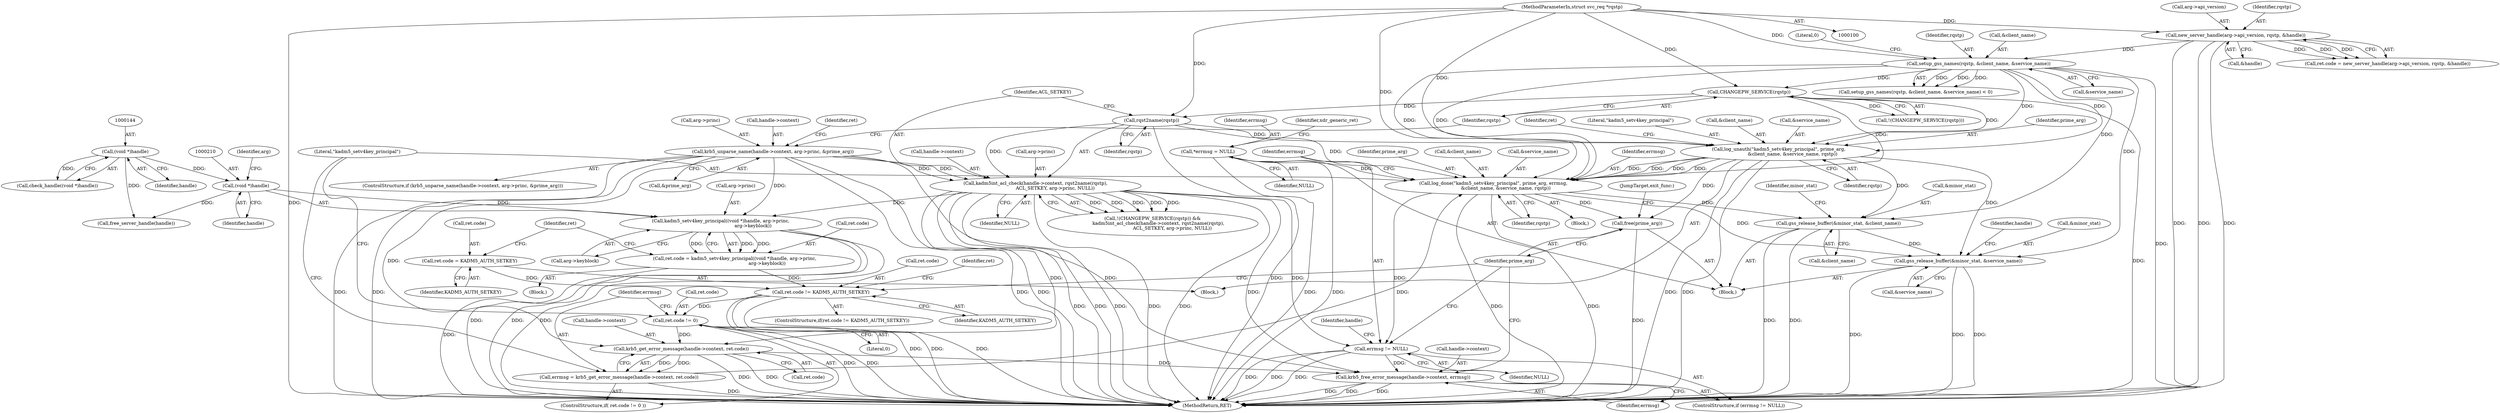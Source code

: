 digraph "0_krb5_83ed75feba32e46f736fcce0d96a0445f29b96c2_22@pointer" {
"1000255" [label="(Call,log_done(\"kadm5_setv4key_principal\", prime_arg, errmsg,\n                 &client_name, &service_name, rqstp))"];
"1000220" [label="(Call,log_unauth(\"kadm5_setv4key_principal\", prime_arg,\n                   &client_name, &service_name, rqstp))"];
"1000156" [label="(Call,setup_gss_names(rqstp, &client_name, &service_name))"];
"1000129" [label="(Call,new_server_handle(arg->api_version, rqstp, &handle))"];
"1000102" [label="(MethodParameterIn,struct svc_req *rqstp)"];
"1000190" [label="(Call,CHANGEPW_SERVICE(rqstp))"];
"1000196" [label="(Call,rqst2name(rqstp))"];
"1000117" [label="(Call,*errmsg = NULL)"];
"1000246" [label="(Call,errmsg = krb5_get_error_message(handle->context, ret.code))"];
"1000248" [label="(Call,krb5_get_error_message(handle->context, ret.code))"];
"1000171" [label="(Call,krb5_unparse_name(handle->context, arg->princ, &prime_arg))"];
"1000192" [label="(Call,kadm5int_acl_check(handle->context, rqst2name(rqstp),\n                           ACL_SETKEY, arg->princ, NULL))"];
"1000241" [label="(Call,ret.code != 0)"];
"1000234" [label="(Call,ret.code != KADM5_AUTH_SETKEY)"];
"1000228" [label="(Call,ret.code = KADM5_AUTH_SETKEY)"];
"1000204" [label="(Call,ret.code = kadm5_setv4key_principal((void *)handle, arg->princ,\n                                            arg->keyblock))"];
"1000208" [label="(Call,kadm5_setv4key_principal((void *)handle, arg->princ,\n                                            arg->keyblock))"];
"1000209" [label="(Call,(void *)handle)"];
"1000143" [label="(Call,(void *)handle)"];
"1000265" [label="(Call,errmsg != NULL)"];
"1000268" [label="(Call,krb5_free_error_message(handle->context, errmsg))"];
"1000273" [label="(Call,free(prime_arg))"];
"1000276" [label="(Call,gss_release_buffer(&minor_stat, &client_name))"];
"1000281" [label="(Call,gss_release_buffer(&minor_stat, &service_name))"];
"1000242" [label="(Call,ret.code)"];
"1000243" [label="(Identifier,ret)"];
"1000220" [label="(Call,log_unauth(\"kadm5_setv4key_principal\", prime_arg,\n                   &client_name, &service_name, rqstp))"];
"1000258" [label="(Identifier,errmsg)"];
"1000257" [label="(Identifier,prime_arg)"];
"1000273" [label="(Call,free(prime_arg))"];
"1000232" [label="(Identifier,KADM5_AUTH_SETKEY)"];
"1000212" [label="(Call,arg->princ)"];
"1000270" [label="(Identifier,handle)"];
"1000117" [label="(Call,*errmsg = NULL)"];
"1000213" [label="(Identifier,arg)"];
"1000277" [label="(Call,&minor_stat)"];
"1000219" [label="(Block,)"];
"1000156" [label="(Call,setup_gss_names(rqstp, &client_name, &service_name))"];
"1000118" [label="(Identifier,errmsg)"];
"1000211" [label="(Identifier,handle)"];
"1000178" [label="(Call,&prime_arg)"];
"1000240" [label="(ControlStructure,if( ret.code != 0 ))"];
"1000162" [label="(Literal,0)"];
"1000265" [label="(Call,errmsg != NULL)"];
"1000228" [label="(Call,ret.code = KADM5_AUTH_SETKEY)"];
"1000275" [label="(JumpTarget,exit_func:)"];
"1000233" [label="(ControlStructure,if(ret.code != KADM5_AUTH_SETKEY))"];
"1000241" [label="(Call,ret.code != 0)"];
"1000170" [label="(ControlStructure,if (krb5_unparse_name(handle->context, arg->princ, &prime_arg)))"];
"1000145" [label="(Identifier,handle)"];
"1000234" [label="(Call,ret.code != KADM5_AUTH_SETKEY)"];
"1000209" [label="(Call,(void *)handle)"];
"1000236" [label="(Identifier,ret)"];
"1000227" [label="(Identifier,rqstp)"];
"1000287" [label="(Identifier,handle)"];
"1000247" [label="(Identifier,errmsg)"];
"1000252" [label="(Call,ret.code)"];
"1000291" [label="(MethodReturn,RET)"];
"1000256" [label="(Literal,\"kadm5_setv4key_principal\")"];
"1000143" [label="(Call,(void *)handle)"];
"1000215" [label="(Call,arg->keyblock)"];
"1000205" [label="(Call,ret.code)"];
"1000248" [label="(Call,krb5_get_error_message(handle->context, ret.code))"];
"1000171" [label="(Call,krb5_unparse_name(handle->context, arg->princ, &prime_arg))"];
"1000189" [label="(Call,!(CHANGEPW_SERVICE(rqstp)))"];
"1000142" [label="(Call,check_handle((void *)handle))"];
"1000119" [label="(Identifier,NULL)"];
"1000160" [label="(Call,&service_name)"];
"1000264" [label="(ControlStructure,if (errmsg != NULL))"];
"1000245" [label="(Literal,0)"];
"1000102" [label="(MethodParameterIn,struct svc_req *rqstp)"];
"1000272" [label="(Identifier,errmsg)"];
"1000263" [label="(Identifier,rqstp)"];
"1000192" [label="(Call,kadm5int_acl_check(handle->context, rqst2name(rqstp),\n                           ACL_SETKEY, arg->princ, NULL))"];
"1000279" [label="(Call,&client_name)"];
"1000175" [label="(Call,arg->princ)"];
"1000281" [label="(Call,gss_release_buffer(&minor_stat, &service_name))"];
"1000130" [label="(Call,arg->api_version)"];
"1000222" [label="(Identifier,prime_arg)"];
"1000249" [label="(Call,handle->context)"];
"1000155" [label="(Call,setup_gss_names(rqstp, &client_name, &service_name) < 0)"];
"1000157" [label="(Identifier,rqstp)"];
"1000204" [label="(Call,ret.code = kadm5_setv4key_principal((void *)handle, arg->princ,\n                                            arg->keyblock))"];
"1000190" [label="(Call,CHANGEPW_SERVICE(rqstp))"];
"1000230" [label="(Identifier,ret)"];
"1000183" [label="(Identifier,ret)"];
"1000133" [label="(Identifier,rqstp)"];
"1000103" [label="(Block,)"];
"1000282" [label="(Call,&minor_stat)"];
"1000269" [label="(Call,handle->context)"];
"1000268" [label="(Call,krb5_free_error_message(handle->context, errmsg))"];
"1000283" [label="(Identifier,minor_stat)"];
"1000134" [label="(Call,&handle)"];
"1000274" [label="(Identifier,prime_arg)"];
"1000276" [label="(Call,gss_release_buffer(&minor_stat, &client_name))"];
"1000259" [label="(Call,&client_name)"];
"1000158" [label="(Call,&client_name)"];
"1000208" [label="(Call,kadm5_setv4key_principal((void *)handle, arg->princ,\n                                            arg->keyblock))"];
"1000121" [label="(Identifier,xdr_generic_ret)"];
"1000197" [label="(Identifier,rqstp)"];
"1000188" [label="(Call,!(CHANGEPW_SERVICE(rqstp)) &&\n        kadm5int_acl_check(handle->context, rqst2name(rqstp),\n                           ACL_SETKEY, arg->princ, NULL))"];
"1000198" [label="(Identifier,ACL_SETKEY)"];
"1000196" [label="(Call,rqst2name(rqstp))"];
"1000221" [label="(Literal,\"kadm5_setv4key_principal\")"];
"1000246" [label="(Call,errmsg = krb5_get_error_message(handle->context, ret.code))"];
"1000267" [label="(Identifier,NULL)"];
"1000191" [label="(Identifier,rqstp)"];
"1000223" [label="(Call,&client_name)"];
"1000284" [label="(Call,&service_name)"];
"1000225" [label="(Call,&service_name)"];
"1000286" [label="(Call,free_server_handle(handle))"];
"1000203" [label="(Block,)"];
"1000129" [label="(Call,new_server_handle(arg->api_version, rqstp, &handle))"];
"1000229" [label="(Call,ret.code)"];
"1000266" [label="(Identifier,errmsg)"];
"1000125" [label="(Call,ret.code = new_server_handle(arg->api_version, rqstp, &handle))"];
"1000255" [label="(Call,log_done(\"kadm5_setv4key_principal\", prime_arg, errmsg,\n                 &client_name, &service_name, rqstp))"];
"1000235" [label="(Call,ret.code)"];
"1000202" [label="(Identifier,NULL)"];
"1000238" [label="(Identifier,KADM5_AUTH_SETKEY)"];
"1000261" [label="(Call,&service_name)"];
"1000172" [label="(Call,handle->context)"];
"1000199" [label="(Call,arg->princ)"];
"1000193" [label="(Call,handle->context)"];
"1000239" [label="(Block,)"];
"1000255" -> "1000239"  [label="AST: "];
"1000255" -> "1000263"  [label="CFG: "];
"1000256" -> "1000255"  [label="AST: "];
"1000257" -> "1000255"  [label="AST: "];
"1000258" -> "1000255"  [label="AST: "];
"1000259" -> "1000255"  [label="AST: "];
"1000261" -> "1000255"  [label="AST: "];
"1000263" -> "1000255"  [label="AST: "];
"1000266" -> "1000255"  [label="CFG: "];
"1000255" -> "1000291"  [label="DDG: "];
"1000255" -> "1000291"  [label="DDG: "];
"1000220" -> "1000255"  [label="DDG: "];
"1000220" -> "1000255"  [label="DDG: "];
"1000220" -> "1000255"  [label="DDG: "];
"1000220" -> "1000255"  [label="DDG: "];
"1000117" -> "1000255"  [label="DDG: "];
"1000246" -> "1000255"  [label="DDG: "];
"1000156" -> "1000255"  [label="DDG: "];
"1000156" -> "1000255"  [label="DDG: "];
"1000190" -> "1000255"  [label="DDG: "];
"1000196" -> "1000255"  [label="DDG: "];
"1000102" -> "1000255"  [label="DDG: "];
"1000255" -> "1000265"  [label="DDG: "];
"1000255" -> "1000273"  [label="DDG: "];
"1000255" -> "1000276"  [label="DDG: "];
"1000255" -> "1000281"  [label="DDG: "];
"1000220" -> "1000219"  [label="AST: "];
"1000220" -> "1000227"  [label="CFG: "];
"1000221" -> "1000220"  [label="AST: "];
"1000222" -> "1000220"  [label="AST: "];
"1000223" -> "1000220"  [label="AST: "];
"1000225" -> "1000220"  [label="AST: "];
"1000227" -> "1000220"  [label="AST: "];
"1000230" -> "1000220"  [label="CFG: "];
"1000220" -> "1000291"  [label="DDG: "];
"1000220" -> "1000291"  [label="DDG: "];
"1000156" -> "1000220"  [label="DDG: "];
"1000156" -> "1000220"  [label="DDG: "];
"1000190" -> "1000220"  [label="DDG: "];
"1000196" -> "1000220"  [label="DDG: "];
"1000102" -> "1000220"  [label="DDG: "];
"1000220" -> "1000273"  [label="DDG: "];
"1000220" -> "1000276"  [label="DDG: "];
"1000220" -> "1000281"  [label="DDG: "];
"1000156" -> "1000155"  [label="AST: "];
"1000156" -> "1000160"  [label="CFG: "];
"1000157" -> "1000156"  [label="AST: "];
"1000158" -> "1000156"  [label="AST: "];
"1000160" -> "1000156"  [label="AST: "];
"1000162" -> "1000156"  [label="CFG: "];
"1000156" -> "1000291"  [label="DDG: "];
"1000156" -> "1000155"  [label="DDG: "];
"1000156" -> "1000155"  [label="DDG: "];
"1000156" -> "1000155"  [label="DDG: "];
"1000129" -> "1000156"  [label="DDG: "];
"1000102" -> "1000156"  [label="DDG: "];
"1000156" -> "1000190"  [label="DDG: "];
"1000156" -> "1000276"  [label="DDG: "];
"1000156" -> "1000281"  [label="DDG: "];
"1000129" -> "1000125"  [label="AST: "];
"1000129" -> "1000134"  [label="CFG: "];
"1000130" -> "1000129"  [label="AST: "];
"1000133" -> "1000129"  [label="AST: "];
"1000134" -> "1000129"  [label="AST: "];
"1000125" -> "1000129"  [label="CFG: "];
"1000129" -> "1000291"  [label="DDG: "];
"1000129" -> "1000291"  [label="DDG: "];
"1000129" -> "1000291"  [label="DDG: "];
"1000129" -> "1000125"  [label="DDG: "];
"1000129" -> "1000125"  [label="DDG: "];
"1000129" -> "1000125"  [label="DDG: "];
"1000102" -> "1000129"  [label="DDG: "];
"1000102" -> "1000100"  [label="AST: "];
"1000102" -> "1000291"  [label="DDG: "];
"1000102" -> "1000190"  [label="DDG: "];
"1000102" -> "1000196"  [label="DDG: "];
"1000190" -> "1000189"  [label="AST: "];
"1000190" -> "1000191"  [label="CFG: "];
"1000191" -> "1000190"  [label="AST: "];
"1000189" -> "1000190"  [label="CFG: "];
"1000190" -> "1000291"  [label="DDG: "];
"1000190" -> "1000189"  [label="DDG: "];
"1000190" -> "1000196"  [label="DDG: "];
"1000196" -> "1000192"  [label="AST: "];
"1000196" -> "1000197"  [label="CFG: "];
"1000197" -> "1000196"  [label="AST: "];
"1000198" -> "1000196"  [label="CFG: "];
"1000196" -> "1000291"  [label="DDG: "];
"1000196" -> "1000192"  [label="DDG: "];
"1000117" -> "1000103"  [label="AST: "];
"1000117" -> "1000119"  [label="CFG: "];
"1000118" -> "1000117"  [label="AST: "];
"1000119" -> "1000117"  [label="AST: "];
"1000121" -> "1000117"  [label="CFG: "];
"1000117" -> "1000291"  [label="DDG: "];
"1000117" -> "1000291"  [label="DDG: "];
"1000246" -> "1000240"  [label="AST: "];
"1000246" -> "1000248"  [label="CFG: "];
"1000247" -> "1000246"  [label="AST: "];
"1000248" -> "1000246"  [label="AST: "];
"1000256" -> "1000246"  [label="CFG: "];
"1000246" -> "1000291"  [label="DDG: "];
"1000248" -> "1000246"  [label="DDG: "];
"1000248" -> "1000246"  [label="DDG: "];
"1000248" -> "1000252"  [label="CFG: "];
"1000249" -> "1000248"  [label="AST: "];
"1000252" -> "1000248"  [label="AST: "];
"1000248" -> "1000291"  [label="DDG: "];
"1000248" -> "1000291"  [label="DDG: "];
"1000171" -> "1000248"  [label="DDG: "];
"1000192" -> "1000248"  [label="DDG: "];
"1000241" -> "1000248"  [label="DDG: "];
"1000248" -> "1000268"  [label="DDG: "];
"1000171" -> "1000170"  [label="AST: "];
"1000171" -> "1000178"  [label="CFG: "];
"1000172" -> "1000171"  [label="AST: "];
"1000175" -> "1000171"  [label="AST: "];
"1000178" -> "1000171"  [label="AST: "];
"1000183" -> "1000171"  [label="CFG: "];
"1000191" -> "1000171"  [label="CFG: "];
"1000171" -> "1000291"  [label="DDG: "];
"1000171" -> "1000291"  [label="DDG: "];
"1000171" -> "1000291"  [label="DDG: "];
"1000171" -> "1000291"  [label="DDG: "];
"1000171" -> "1000192"  [label="DDG: "];
"1000171" -> "1000192"  [label="DDG: "];
"1000171" -> "1000208"  [label="DDG: "];
"1000171" -> "1000268"  [label="DDG: "];
"1000192" -> "1000188"  [label="AST: "];
"1000192" -> "1000202"  [label="CFG: "];
"1000193" -> "1000192"  [label="AST: "];
"1000198" -> "1000192"  [label="AST: "];
"1000199" -> "1000192"  [label="AST: "];
"1000202" -> "1000192"  [label="AST: "];
"1000188" -> "1000192"  [label="CFG: "];
"1000192" -> "1000291"  [label="DDG: "];
"1000192" -> "1000291"  [label="DDG: "];
"1000192" -> "1000291"  [label="DDG: "];
"1000192" -> "1000291"  [label="DDG: "];
"1000192" -> "1000291"  [label="DDG: "];
"1000192" -> "1000188"  [label="DDG: "];
"1000192" -> "1000188"  [label="DDG: "];
"1000192" -> "1000188"  [label="DDG: "];
"1000192" -> "1000188"  [label="DDG: "];
"1000192" -> "1000188"  [label="DDG: "];
"1000192" -> "1000208"  [label="DDG: "];
"1000192" -> "1000265"  [label="DDG: "];
"1000192" -> "1000268"  [label="DDG: "];
"1000241" -> "1000240"  [label="AST: "];
"1000241" -> "1000245"  [label="CFG: "];
"1000242" -> "1000241"  [label="AST: "];
"1000245" -> "1000241"  [label="AST: "];
"1000247" -> "1000241"  [label="CFG: "];
"1000256" -> "1000241"  [label="CFG: "];
"1000241" -> "1000291"  [label="DDG: "];
"1000241" -> "1000291"  [label="DDG: "];
"1000234" -> "1000241"  [label="DDG: "];
"1000234" -> "1000233"  [label="AST: "];
"1000234" -> "1000238"  [label="CFG: "];
"1000235" -> "1000234"  [label="AST: "];
"1000238" -> "1000234"  [label="AST: "];
"1000243" -> "1000234"  [label="CFG: "];
"1000274" -> "1000234"  [label="CFG: "];
"1000234" -> "1000291"  [label="DDG: "];
"1000234" -> "1000291"  [label="DDG: "];
"1000234" -> "1000291"  [label="DDG: "];
"1000228" -> "1000234"  [label="DDG: "];
"1000204" -> "1000234"  [label="DDG: "];
"1000228" -> "1000219"  [label="AST: "];
"1000228" -> "1000232"  [label="CFG: "];
"1000229" -> "1000228"  [label="AST: "];
"1000232" -> "1000228"  [label="AST: "];
"1000236" -> "1000228"  [label="CFG: "];
"1000204" -> "1000203"  [label="AST: "];
"1000204" -> "1000208"  [label="CFG: "];
"1000205" -> "1000204"  [label="AST: "];
"1000208" -> "1000204"  [label="AST: "];
"1000236" -> "1000204"  [label="CFG: "];
"1000204" -> "1000291"  [label="DDG: "];
"1000208" -> "1000204"  [label="DDG: "];
"1000208" -> "1000204"  [label="DDG: "];
"1000208" -> "1000204"  [label="DDG: "];
"1000208" -> "1000215"  [label="CFG: "];
"1000209" -> "1000208"  [label="AST: "];
"1000212" -> "1000208"  [label="AST: "];
"1000215" -> "1000208"  [label="AST: "];
"1000208" -> "1000291"  [label="DDG: "];
"1000208" -> "1000291"  [label="DDG: "];
"1000208" -> "1000291"  [label="DDG: "];
"1000209" -> "1000208"  [label="DDG: "];
"1000209" -> "1000211"  [label="CFG: "];
"1000210" -> "1000209"  [label="AST: "];
"1000211" -> "1000209"  [label="AST: "];
"1000213" -> "1000209"  [label="CFG: "];
"1000143" -> "1000209"  [label="DDG: "];
"1000209" -> "1000286"  [label="DDG: "];
"1000143" -> "1000142"  [label="AST: "];
"1000143" -> "1000145"  [label="CFG: "];
"1000144" -> "1000143"  [label="AST: "];
"1000145" -> "1000143"  [label="AST: "];
"1000142" -> "1000143"  [label="CFG: "];
"1000143" -> "1000142"  [label="DDG: "];
"1000143" -> "1000286"  [label="DDG: "];
"1000265" -> "1000264"  [label="AST: "];
"1000265" -> "1000267"  [label="CFG: "];
"1000266" -> "1000265"  [label="AST: "];
"1000267" -> "1000265"  [label="AST: "];
"1000270" -> "1000265"  [label="CFG: "];
"1000274" -> "1000265"  [label="CFG: "];
"1000265" -> "1000291"  [label="DDG: "];
"1000265" -> "1000291"  [label="DDG: "];
"1000265" -> "1000291"  [label="DDG: "];
"1000265" -> "1000268"  [label="DDG: "];
"1000268" -> "1000264"  [label="AST: "];
"1000268" -> "1000272"  [label="CFG: "];
"1000269" -> "1000268"  [label="AST: "];
"1000272" -> "1000268"  [label="AST: "];
"1000274" -> "1000268"  [label="CFG: "];
"1000268" -> "1000291"  [label="DDG: "];
"1000268" -> "1000291"  [label="DDG: "];
"1000268" -> "1000291"  [label="DDG: "];
"1000273" -> "1000103"  [label="AST: "];
"1000273" -> "1000274"  [label="CFG: "];
"1000274" -> "1000273"  [label="AST: "];
"1000275" -> "1000273"  [label="CFG: "];
"1000273" -> "1000291"  [label="DDG: "];
"1000276" -> "1000103"  [label="AST: "];
"1000276" -> "1000279"  [label="CFG: "];
"1000277" -> "1000276"  [label="AST: "];
"1000279" -> "1000276"  [label="AST: "];
"1000283" -> "1000276"  [label="CFG: "];
"1000276" -> "1000291"  [label="DDG: "];
"1000276" -> "1000291"  [label="DDG: "];
"1000276" -> "1000281"  [label="DDG: "];
"1000281" -> "1000103"  [label="AST: "];
"1000281" -> "1000284"  [label="CFG: "];
"1000282" -> "1000281"  [label="AST: "];
"1000284" -> "1000281"  [label="AST: "];
"1000287" -> "1000281"  [label="CFG: "];
"1000281" -> "1000291"  [label="DDG: "];
"1000281" -> "1000291"  [label="DDG: "];
"1000281" -> "1000291"  [label="DDG: "];
}
